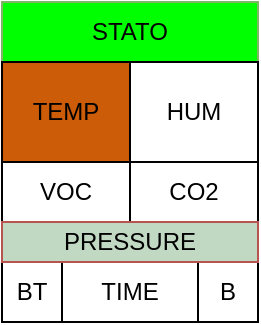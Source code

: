 <mxfile version="24.8.1">
  <diagram name="Pagina-1" id="KQTnFt9AANdBMXSJErl6">
    <mxGraphModel dx="819" dy="435" grid="1" gridSize="10" guides="1" tooltips="1" connect="1" arrows="1" fold="1" page="1" pageScale="1" pageWidth="827" pageHeight="1169" math="0" shadow="0">
      <root>
        <mxCell id="0" />
        <mxCell id="1" parent="0" />
        <mxCell id="KPM9mMP-yl0NzQdy6peB-1" value="" style="rounded=0;whiteSpace=wrap;html=1;imageWidth=24;" vertex="1" parent="1">
          <mxGeometry x="280" y="160" width="128" height="160" as="geometry" />
        </mxCell>
        <mxCell id="KPM9mMP-yl0NzQdy6peB-2" value="STATO" style="rounded=0;whiteSpace=wrap;html=1;fillColor=#00FF00;strokeColor=#82b366;fillStyle=solid;" vertex="1" parent="1">
          <mxGeometry x="280" y="160" width="128" height="30" as="geometry" />
        </mxCell>
        <mxCell id="KPM9mMP-yl0NzQdy6peB-3" value="TEMP" style="rounded=0;whiteSpace=wrap;html=1;fillStyle=solid;fillColor=#CD5C08;" vertex="1" parent="1">
          <mxGeometry x="280" y="190" width="64" height="50" as="geometry" />
        </mxCell>
        <mxCell id="KPM9mMP-yl0NzQdy6peB-4" value="HUM" style="rounded=0;whiteSpace=wrap;html=1;" vertex="1" parent="1">
          <mxGeometry x="344" y="190" width="64" height="50" as="geometry" />
        </mxCell>
        <mxCell id="KPM9mMP-yl0NzQdy6peB-5" value="VOC" style="rounded=0;whiteSpace=wrap;html=1;" vertex="1" parent="1">
          <mxGeometry x="280" y="240" width="64" height="30" as="geometry" />
        </mxCell>
        <mxCell id="KPM9mMP-yl0NzQdy6peB-6" value="CO2" style="rounded=0;whiteSpace=wrap;html=1;" vertex="1" parent="1">
          <mxGeometry x="344" y="240" width="64" height="30" as="geometry" />
        </mxCell>
        <mxCell id="KPM9mMP-yl0NzQdy6peB-7" value="B" style="rounded=0;whiteSpace=wrap;html=1;" vertex="1" parent="1">
          <mxGeometry x="378" y="290" width="30" height="30" as="geometry" />
        </mxCell>
        <mxCell id="KPM9mMP-yl0NzQdy6peB-8" value="BT" style="rounded=0;whiteSpace=wrap;html=1;" vertex="1" parent="1">
          <mxGeometry x="280" y="290" width="30" height="30" as="geometry" />
        </mxCell>
        <mxCell id="KPM9mMP-yl0NzQdy6peB-9" value="TIME" style="rounded=0;whiteSpace=wrap;html=1;" vertex="1" parent="1">
          <mxGeometry x="310" y="290" width="68" height="30" as="geometry" />
        </mxCell>
        <mxCell id="KPM9mMP-yl0NzQdy6peB-11" value="PRESSURE" style="rounded=0;whiteSpace=wrap;html=1;fillColor=#C1D8C3;fillStyle=solid;strokeColor=#b85450;" vertex="1" parent="1">
          <mxGeometry x="280" y="270" width="128" height="20" as="geometry" />
        </mxCell>
      </root>
    </mxGraphModel>
  </diagram>
</mxfile>
